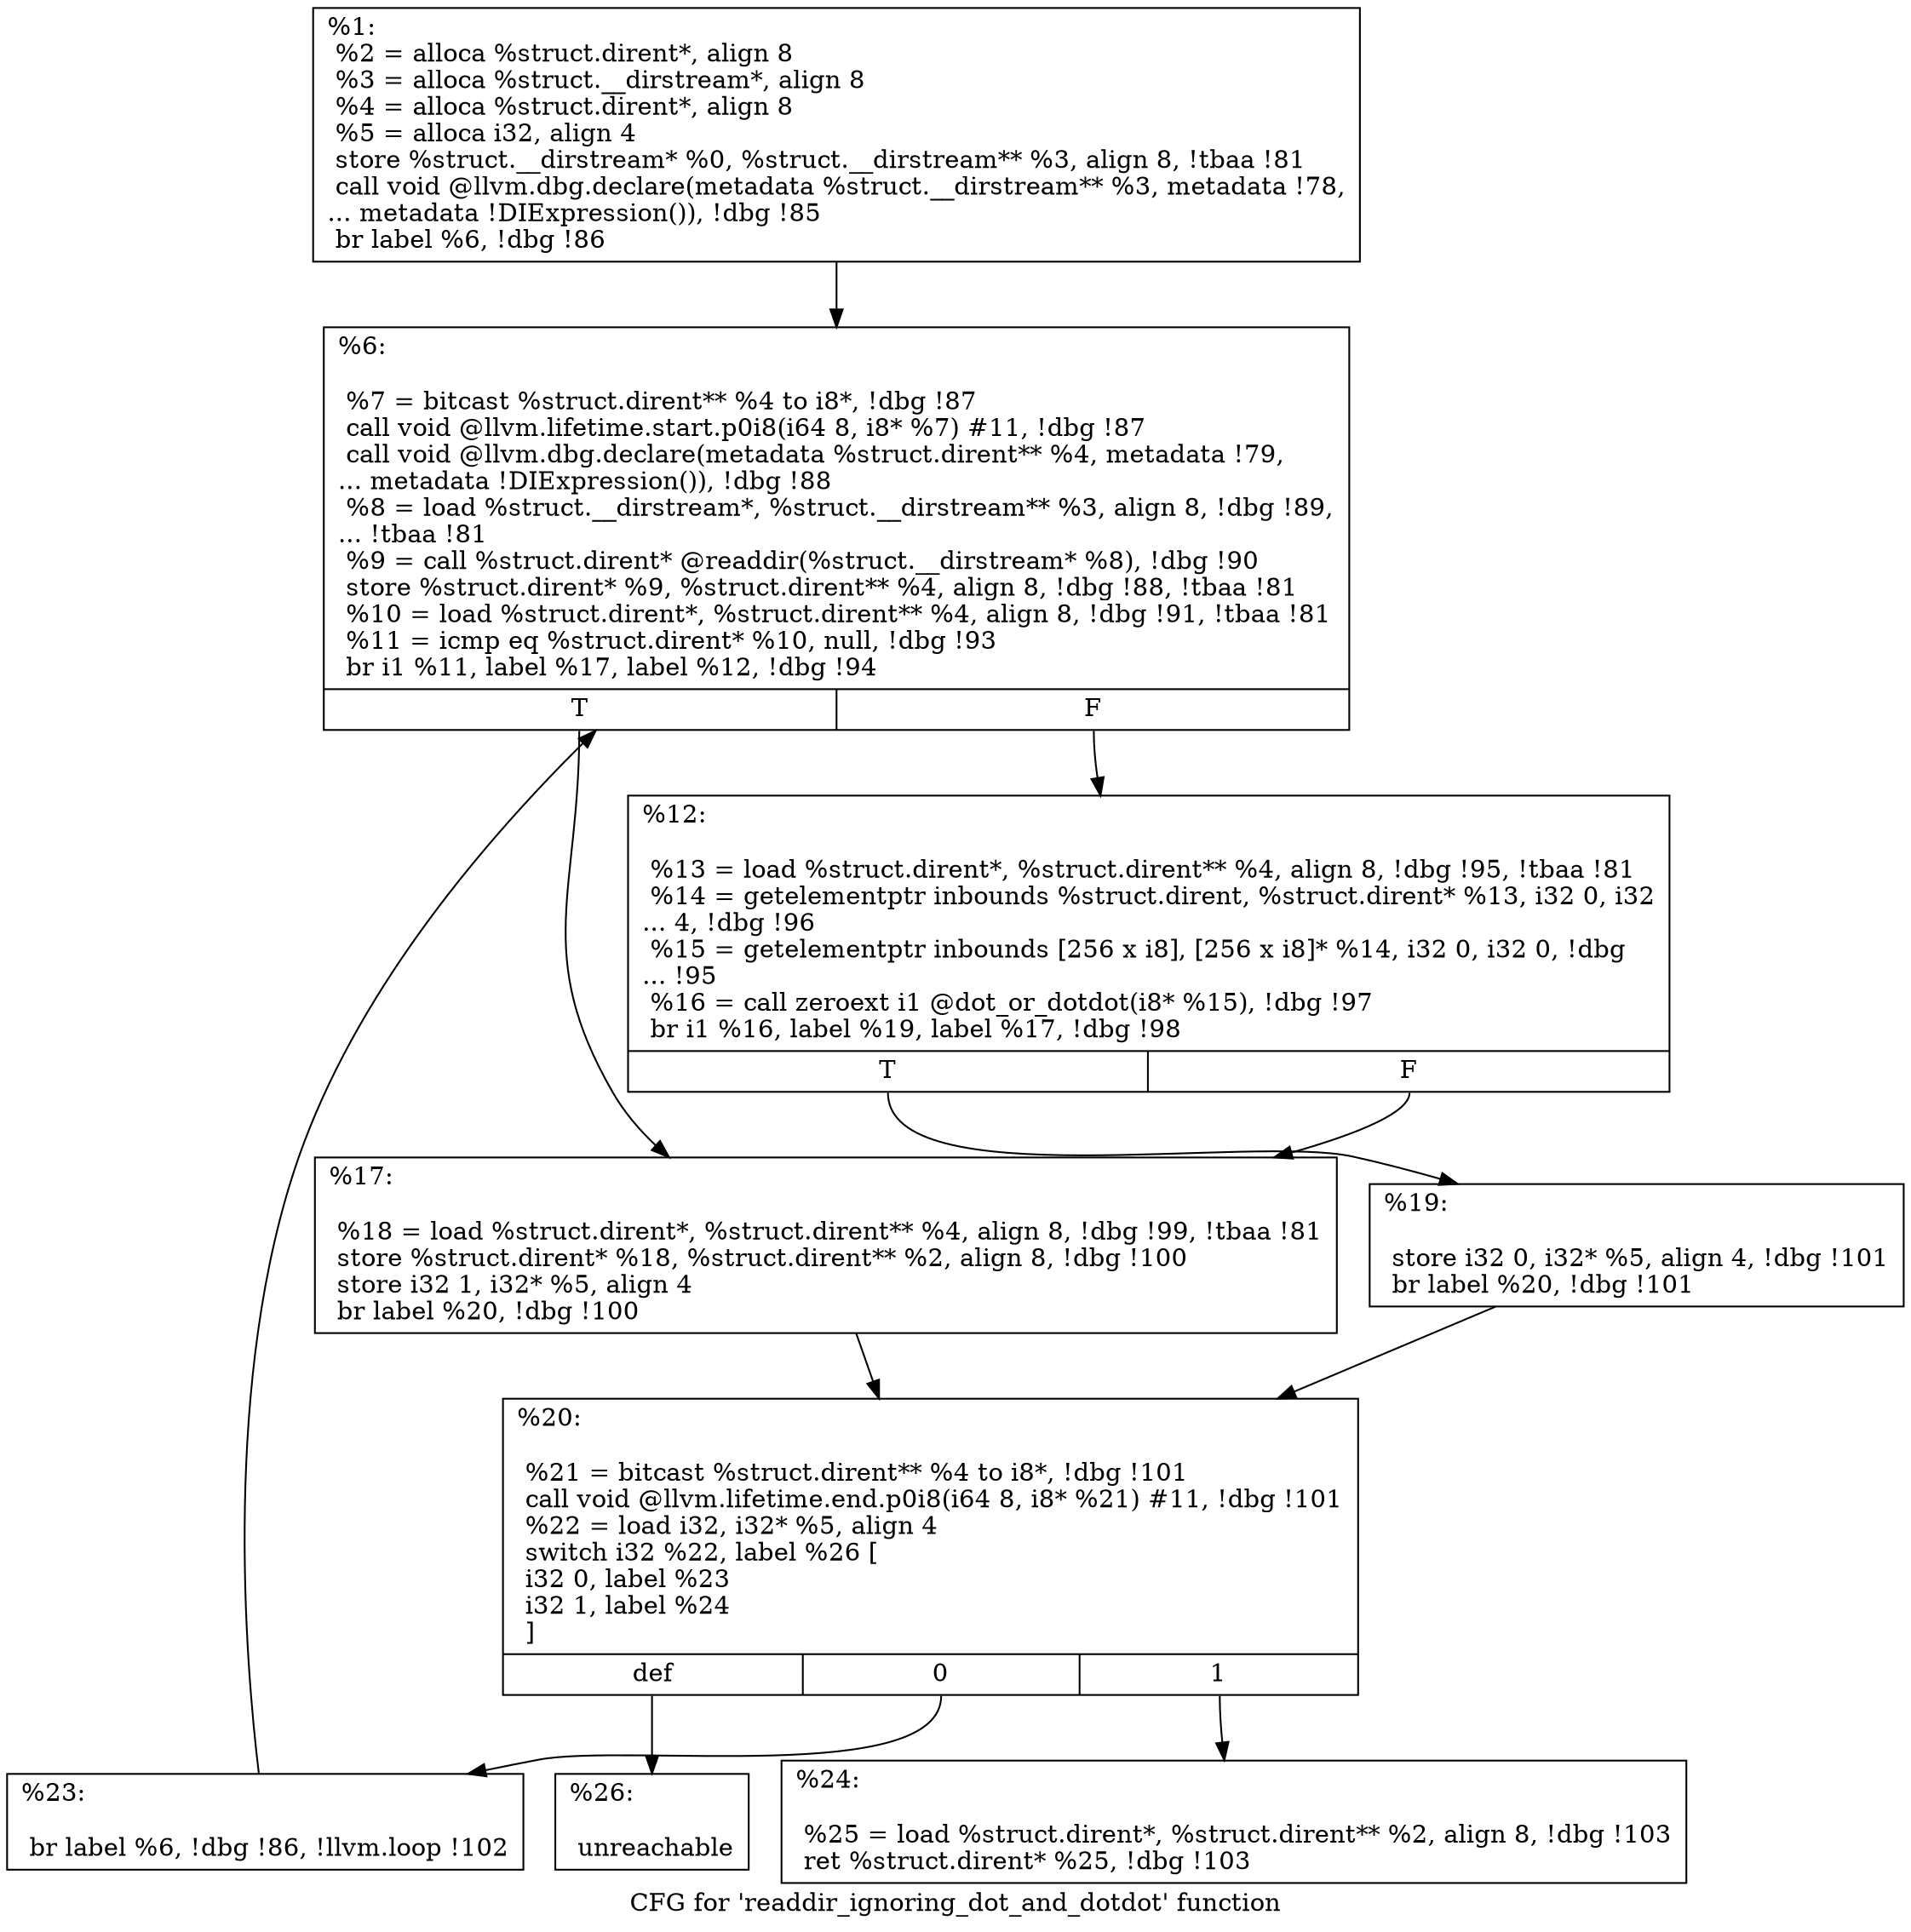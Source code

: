 digraph "CFG for 'readdir_ignoring_dot_and_dotdot' function" {
	label="CFG for 'readdir_ignoring_dot_and_dotdot' function";

	Node0xaa22a0 [shape=record,label="{%1:\l  %2 = alloca %struct.dirent*, align 8\l  %3 = alloca %struct.__dirstream*, align 8\l  %4 = alloca %struct.dirent*, align 8\l  %5 = alloca i32, align 4\l  store %struct.__dirstream* %0, %struct.__dirstream** %3, align 8, !tbaa !81\l  call void @llvm.dbg.declare(metadata %struct.__dirstream** %3, metadata !78,\l... metadata !DIExpression()), !dbg !85\l  br label %6, !dbg !86\l}"];
	Node0xaa22a0 -> Node0xaa22f0;
	Node0xaa22f0 [shape=record,label="{%6:\l\l  %7 = bitcast %struct.dirent** %4 to i8*, !dbg !87\l  call void @llvm.lifetime.start.p0i8(i64 8, i8* %7) #11, !dbg !87\l  call void @llvm.dbg.declare(metadata %struct.dirent** %4, metadata !79,\l... metadata !DIExpression()), !dbg !88\l  %8 = load %struct.__dirstream*, %struct.__dirstream** %3, align 8, !dbg !89,\l... !tbaa !81\l  %9 = call %struct.dirent* @readdir(%struct.__dirstream* %8), !dbg !90\l  store %struct.dirent* %9, %struct.dirent** %4, align 8, !dbg !88, !tbaa !81\l  %10 = load %struct.dirent*, %struct.dirent** %4, align 8, !dbg !91, !tbaa !81\l  %11 = icmp eq %struct.dirent* %10, null, !dbg !93\l  br i1 %11, label %17, label %12, !dbg !94\l|{<s0>T|<s1>F}}"];
	Node0xaa22f0:s0 -> Node0xaa2390;
	Node0xaa22f0:s1 -> Node0xaa2340;
	Node0xaa2340 [shape=record,label="{%12:\l\l  %13 = load %struct.dirent*, %struct.dirent** %4, align 8, !dbg !95, !tbaa !81\l  %14 = getelementptr inbounds %struct.dirent, %struct.dirent* %13, i32 0, i32\l... 4, !dbg !96\l  %15 = getelementptr inbounds [256 x i8], [256 x i8]* %14, i32 0, i32 0, !dbg\l... !95\l  %16 = call zeroext i1 @dot_or_dotdot(i8* %15), !dbg !97\l  br i1 %16, label %19, label %17, !dbg !98\l|{<s0>T|<s1>F}}"];
	Node0xaa2340:s0 -> Node0xaa23e0;
	Node0xaa2340:s1 -> Node0xaa2390;
	Node0xaa2390 [shape=record,label="{%17:\l\l  %18 = load %struct.dirent*, %struct.dirent** %4, align 8, !dbg !99, !tbaa !81\l  store %struct.dirent* %18, %struct.dirent** %2, align 8, !dbg !100\l  store i32 1, i32* %5, align 4\l  br label %20, !dbg !100\l}"];
	Node0xaa2390 -> Node0xaa2430;
	Node0xaa23e0 [shape=record,label="{%19:\l\l  store i32 0, i32* %5, align 4, !dbg !101\l  br label %20, !dbg !101\l}"];
	Node0xaa23e0 -> Node0xaa2430;
	Node0xaa2430 [shape=record,label="{%20:\l\l  %21 = bitcast %struct.dirent** %4 to i8*, !dbg !101\l  call void @llvm.lifetime.end.p0i8(i64 8, i8* %21) #11, !dbg !101\l  %22 = load i32, i32* %5, align 4\l  switch i32 %22, label %26 [\l    i32 0, label %23\l    i32 1, label %24\l  ]\l|{<s0>def|<s1>0|<s2>1}}"];
	Node0xaa2430:s0 -> Node0xaa2520;
	Node0xaa2430:s1 -> Node0xaa2480;
	Node0xaa2430:s2 -> Node0xaa24d0;
	Node0xaa2480 [shape=record,label="{%23:\l\l  br label %6, !dbg !86, !llvm.loop !102\l}"];
	Node0xaa2480 -> Node0xaa22f0;
	Node0xaa24d0 [shape=record,label="{%24:\l\l  %25 = load %struct.dirent*, %struct.dirent** %2, align 8, !dbg !103\l  ret %struct.dirent* %25, !dbg !103\l}"];
	Node0xaa2520 [shape=record,label="{%26:\l\l  unreachable\l}"];
}
